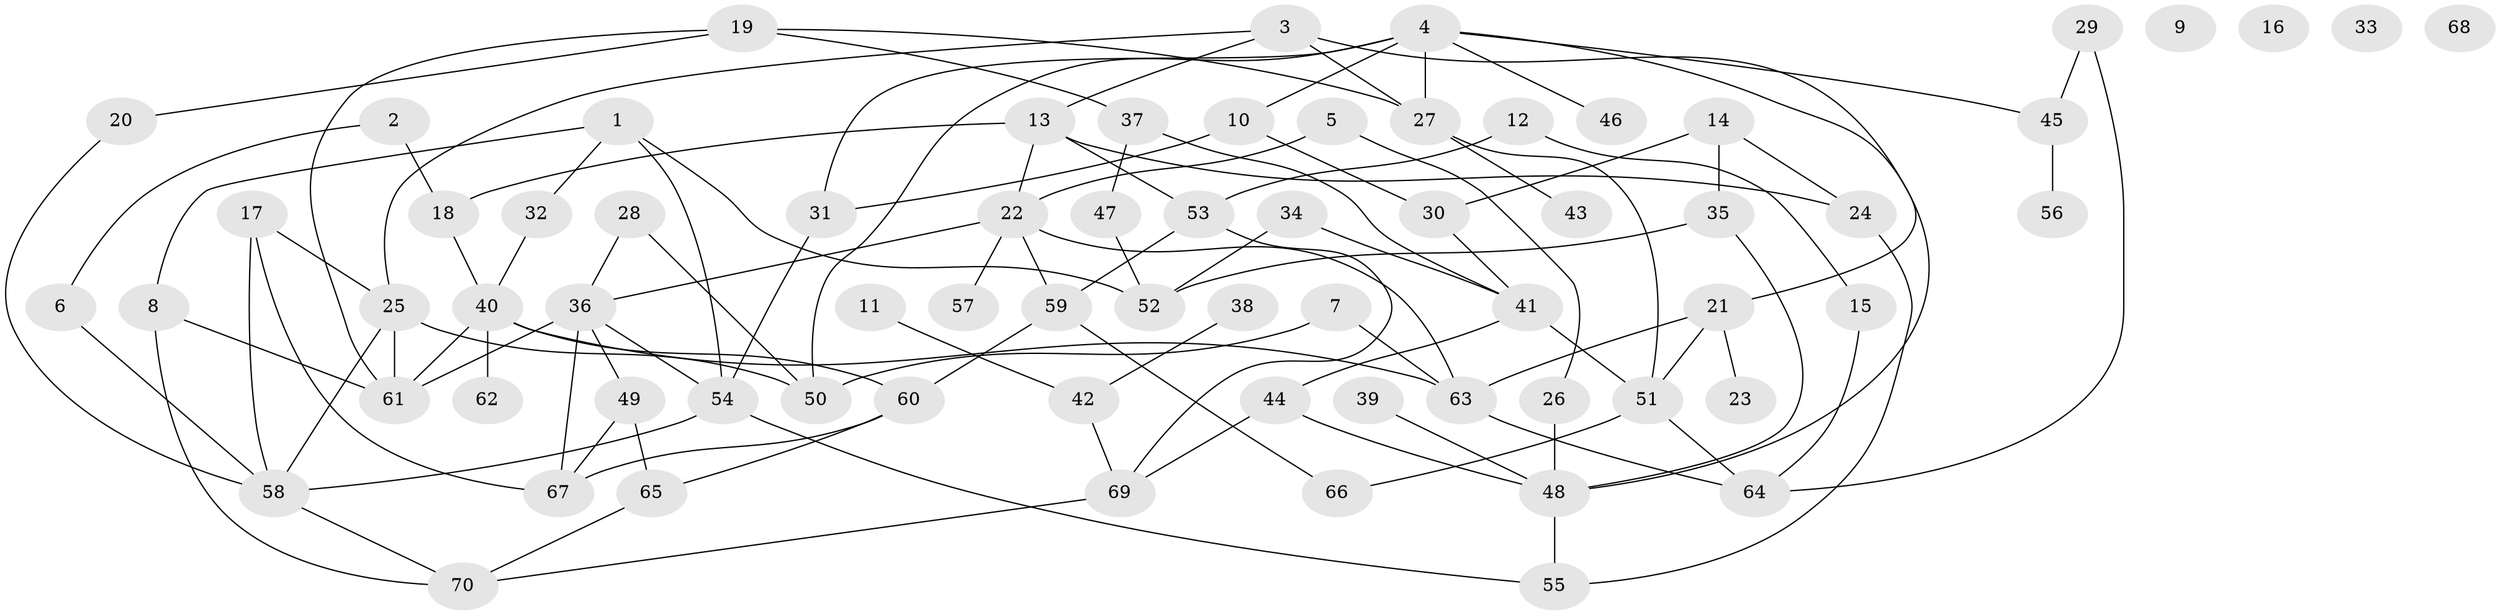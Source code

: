 // coarse degree distribution, {9: 0.05, 4: 0.2, 6: 0.125, 3: 0.15, 5: 0.125, 8: 0.025, 2: 0.15, 1: 0.175}
// Generated by graph-tools (version 1.1) at 2025/48/03/04/25 22:48:15]
// undirected, 70 vertices, 107 edges
graph export_dot {
  node [color=gray90,style=filled];
  1;
  2;
  3;
  4;
  5;
  6;
  7;
  8;
  9;
  10;
  11;
  12;
  13;
  14;
  15;
  16;
  17;
  18;
  19;
  20;
  21;
  22;
  23;
  24;
  25;
  26;
  27;
  28;
  29;
  30;
  31;
  32;
  33;
  34;
  35;
  36;
  37;
  38;
  39;
  40;
  41;
  42;
  43;
  44;
  45;
  46;
  47;
  48;
  49;
  50;
  51;
  52;
  53;
  54;
  55;
  56;
  57;
  58;
  59;
  60;
  61;
  62;
  63;
  64;
  65;
  66;
  67;
  68;
  69;
  70;
  1 -- 8;
  1 -- 32;
  1 -- 52;
  1 -- 54;
  2 -- 6;
  2 -- 18;
  3 -- 13;
  3 -- 25;
  3 -- 27;
  3 -- 48;
  4 -- 10;
  4 -- 21;
  4 -- 27;
  4 -- 31;
  4 -- 45;
  4 -- 46;
  4 -- 50;
  5 -- 22;
  5 -- 26;
  6 -- 58;
  7 -- 50;
  7 -- 63;
  8 -- 61;
  8 -- 70;
  10 -- 30;
  10 -- 31;
  11 -- 42;
  12 -- 15;
  12 -- 53;
  13 -- 18;
  13 -- 22;
  13 -- 24;
  13 -- 53;
  14 -- 24;
  14 -- 30;
  14 -- 35;
  15 -- 64;
  17 -- 25;
  17 -- 58;
  17 -- 67;
  18 -- 40;
  19 -- 20;
  19 -- 27;
  19 -- 37;
  19 -- 61;
  20 -- 58;
  21 -- 23;
  21 -- 51;
  21 -- 63;
  22 -- 36;
  22 -- 57;
  22 -- 59;
  22 -- 63;
  24 -- 55;
  25 -- 50;
  25 -- 58;
  25 -- 61;
  26 -- 48;
  27 -- 43;
  27 -- 51;
  28 -- 36;
  28 -- 50;
  29 -- 45;
  29 -- 64;
  30 -- 41;
  31 -- 54;
  32 -- 40;
  34 -- 41;
  34 -- 52;
  35 -- 48;
  35 -- 52;
  36 -- 49;
  36 -- 54;
  36 -- 61;
  36 -- 67;
  37 -- 41;
  37 -- 47;
  38 -- 42;
  39 -- 48;
  40 -- 60;
  40 -- 61;
  40 -- 62;
  40 -- 63;
  41 -- 44;
  41 -- 51;
  42 -- 69;
  44 -- 48;
  44 -- 69;
  45 -- 56;
  47 -- 52;
  48 -- 55;
  49 -- 65;
  49 -- 67;
  51 -- 64;
  51 -- 66;
  53 -- 59;
  53 -- 69;
  54 -- 55;
  54 -- 58;
  58 -- 70;
  59 -- 60;
  59 -- 66;
  60 -- 65;
  60 -- 67;
  63 -- 64;
  65 -- 70;
  69 -- 70;
}
